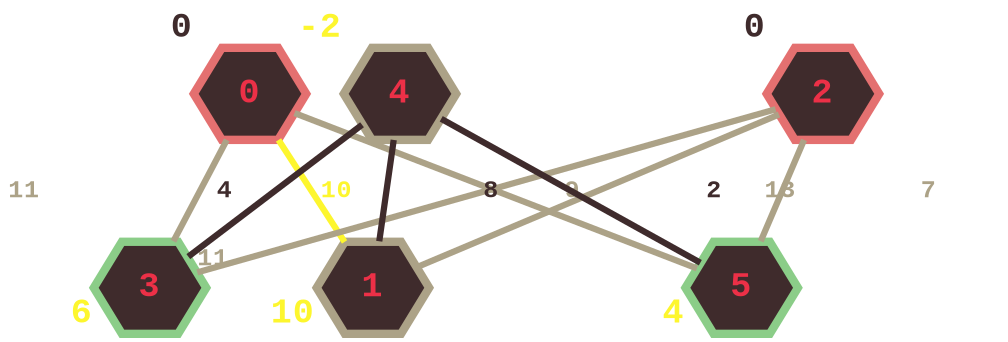 graph D {
        
graph [bgcolor=transparent];
node [style=filled shape=hexagon fillcolor="#3f2b2c" color="#aca287"
      fontcolor="#ec3047" fontsize=17 penwidth=4 fontname="Courier New Bold"]
edge [fontsize=12 fontcolor="#3f2b2c" fontname="Courier New Bold" penwidth=3
      color="#3f2b2c"]
splines=false

0 [pos="0,0" color="#e47070" xlabel=<<font color="#3f2b2c">0</font>>
   xlp="45,0"]
1 [pos="0,-300" xlabel=<<font color="#fdf62e">10</font>> xlp="45,-300"]
2 [pos="200,0" color="#e47070" xlabel=<<font color="#3f2b2c">0</font>>
   xlp="245,0"]
3 [pos="200,-300" color="#8bcd88" xlabel=<<font color="#fdf62e">6</font>>
   xlp="245,-300"]
4 [pos="400,0" xlabel=<<font color="#fdf62e">-2</font>> xlp="445,0"]
5 [pos="400,-300" color="#8bcd88" xlabel=<<font color="#fdf62e">4</font>>
   xlp="445,-300"]

0 -- 1 [label="10 " color="#fdf62e" fontcolor="#fdf62e"]
0 -- 3 [label="11    " color="#aca287" fontcolor="#aca287"]
0 -- 5 [label="9      " color="#aca287" fontcolor="#aca287"]

2 -- 1 [label="13    " color="#aca287" fontcolor="#aca287"]
2 -- 3 [headlabel="11" color="#aca287" fontcolor="#aca287"]
2 -- 5 [label="7    " color="#aca287" fontcolor="#aca287"]

4 -- 1 [label="      8"]
4 -- 3 [label="4    "]
4 -- 5 [label="2 "]
}
